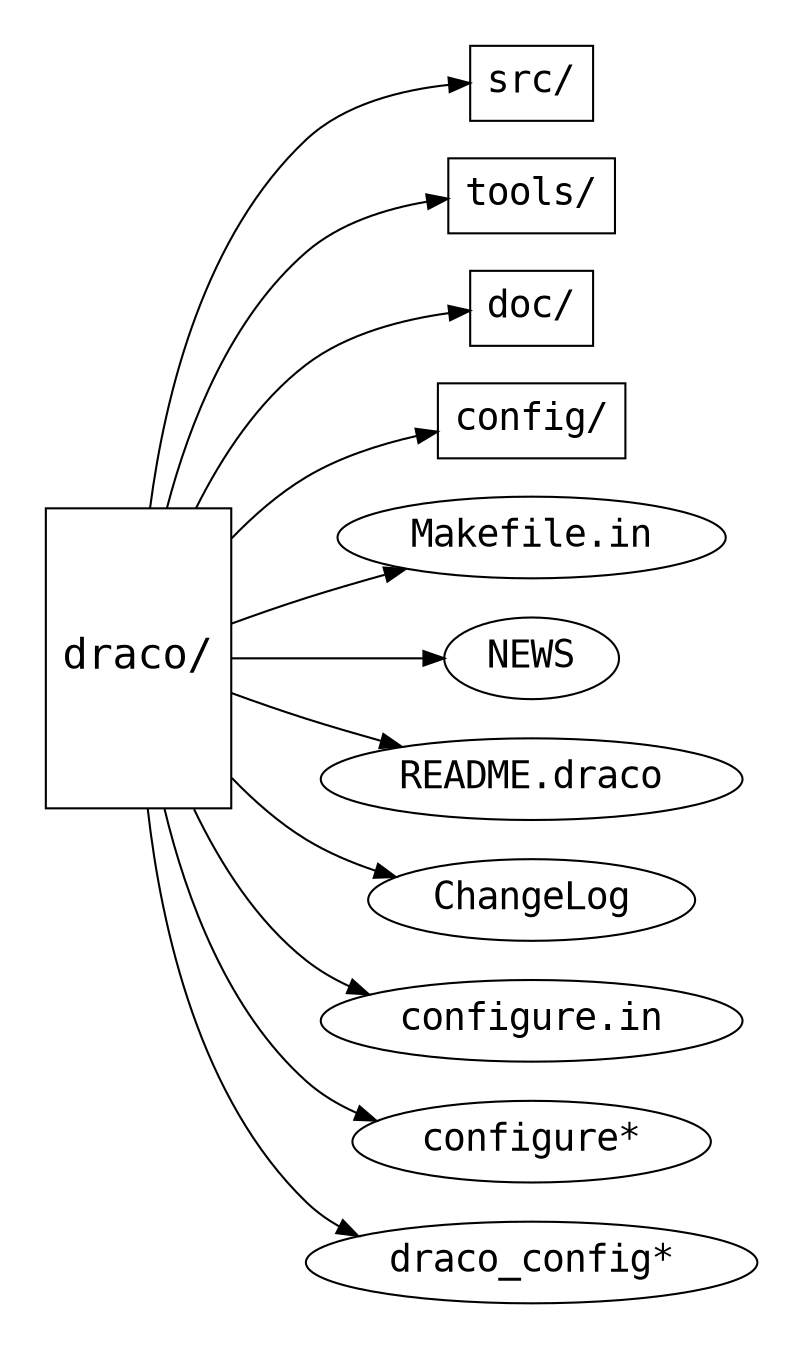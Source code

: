 /* Time-stamp: <99/02/11 18:10:47 tme> */

digraph source_tree {
  /* graph attributes */
    center=1;
    margin=".25,.25";
    size="6.5,9";
    rankdir=LR;
    
  /* main directories */

  /* .. level */
    node [fontname=Courier];
    
    draco  [label="draco/", fontsize=20, shape=box, height=2];

  /* draco/ level */
    node [fontsize=18];
    {
      /* directories */
	node   [shape=box];
	src    [label="src/"];
	tools  [label="tools/"];
	doc    [label="doc/"];
	config [label="config/"];

      /* files */
	node       [shape=ellipse];
	draco_min  [label="Makefile.in"];
	news       [label="NEWS"];
	readme     [label="README.draco"];
	change     [label="ChangeLog"];
	draco_cin  [label="configure.in"];
	draco_c    [label="configure*"];
	draco_conf [label="draco_config*"];
    }
    
  /* tree */
    
    draco -> {src tools doc config draco_min news readme change draco_cin
		  draco_c draco_conf};
}
